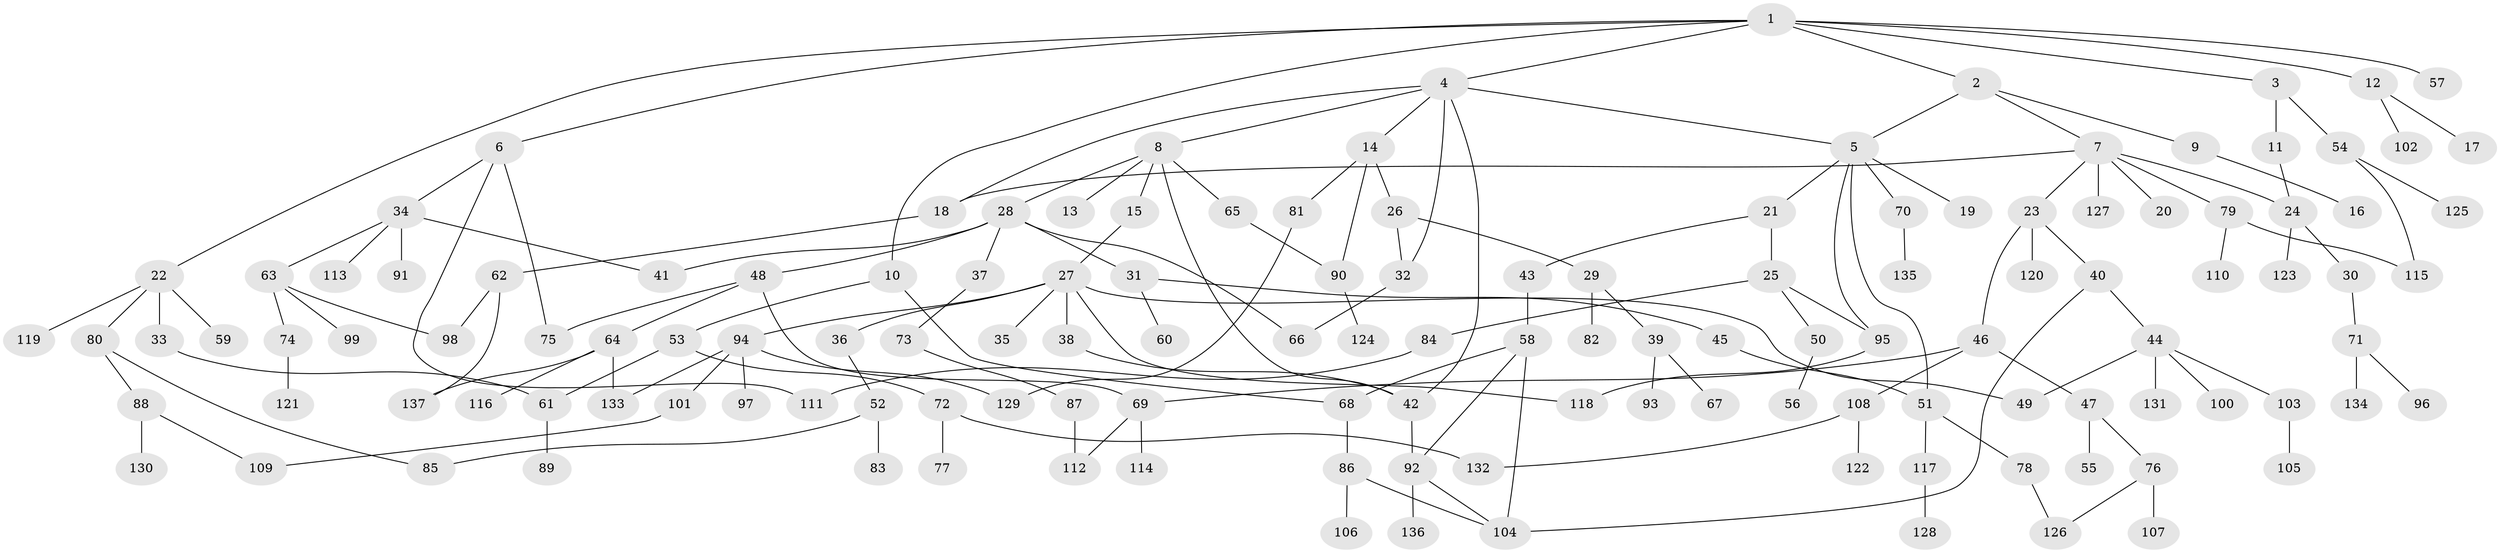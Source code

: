 // coarse degree distribution, {7: 0.023255813953488372, 5: 0.06976744186046512, 3: 0.32558139534883723, 8: 0.023255813953488372, 4: 0.20930232558139536, 1: 0.13953488372093023, 10: 0.023255813953488372, 2: 0.18604651162790697}
// Generated by graph-tools (version 1.1) at 2025/48/03/04/25 22:48:38]
// undirected, 137 vertices, 168 edges
graph export_dot {
  node [color=gray90,style=filled];
  1;
  2;
  3;
  4;
  5;
  6;
  7;
  8;
  9;
  10;
  11;
  12;
  13;
  14;
  15;
  16;
  17;
  18;
  19;
  20;
  21;
  22;
  23;
  24;
  25;
  26;
  27;
  28;
  29;
  30;
  31;
  32;
  33;
  34;
  35;
  36;
  37;
  38;
  39;
  40;
  41;
  42;
  43;
  44;
  45;
  46;
  47;
  48;
  49;
  50;
  51;
  52;
  53;
  54;
  55;
  56;
  57;
  58;
  59;
  60;
  61;
  62;
  63;
  64;
  65;
  66;
  67;
  68;
  69;
  70;
  71;
  72;
  73;
  74;
  75;
  76;
  77;
  78;
  79;
  80;
  81;
  82;
  83;
  84;
  85;
  86;
  87;
  88;
  89;
  90;
  91;
  92;
  93;
  94;
  95;
  96;
  97;
  98;
  99;
  100;
  101;
  102;
  103;
  104;
  105;
  106;
  107;
  108;
  109;
  110;
  111;
  112;
  113;
  114;
  115;
  116;
  117;
  118;
  119;
  120;
  121;
  122;
  123;
  124;
  125;
  126;
  127;
  128;
  129;
  130;
  131;
  132;
  133;
  134;
  135;
  136;
  137;
  1 -- 2;
  1 -- 3;
  1 -- 4;
  1 -- 6;
  1 -- 10;
  1 -- 12;
  1 -- 22;
  1 -- 57;
  2 -- 7;
  2 -- 9;
  2 -- 5;
  3 -- 11;
  3 -- 54;
  4 -- 5;
  4 -- 8;
  4 -- 14;
  4 -- 32;
  4 -- 42;
  4 -- 18;
  5 -- 19;
  5 -- 21;
  5 -- 70;
  5 -- 51;
  5 -- 95;
  6 -- 34;
  6 -- 111;
  6 -- 75;
  7 -- 18;
  7 -- 20;
  7 -- 23;
  7 -- 24;
  7 -- 79;
  7 -- 127;
  8 -- 13;
  8 -- 15;
  8 -- 28;
  8 -- 65;
  8 -- 42;
  9 -- 16;
  10 -- 53;
  10 -- 68;
  11 -- 24;
  12 -- 17;
  12 -- 102;
  14 -- 26;
  14 -- 81;
  14 -- 90;
  15 -- 27;
  18 -- 62;
  21 -- 25;
  21 -- 43;
  22 -- 33;
  22 -- 59;
  22 -- 80;
  22 -- 119;
  23 -- 40;
  23 -- 46;
  23 -- 120;
  24 -- 30;
  24 -- 123;
  25 -- 50;
  25 -- 84;
  25 -- 95;
  26 -- 29;
  26 -- 32;
  27 -- 35;
  27 -- 36;
  27 -- 38;
  27 -- 49;
  27 -- 94;
  27 -- 118;
  28 -- 31;
  28 -- 37;
  28 -- 41;
  28 -- 48;
  28 -- 66;
  29 -- 39;
  29 -- 82;
  30 -- 71;
  31 -- 45;
  31 -- 60;
  32 -- 66;
  33 -- 61;
  34 -- 63;
  34 -- 91;
  34 -- 113;
  34 -- 41;
  36 -- 52;
  37 -- 73;
  38 -- 42;
  39 -- 67;
  39 -- 93;
  40 -- 44;
  40 -- 104;
  42 -- 92;
  43 -- 58;
  44 -- 100;
  44 -- 103;
  44 -- 131;
  44 -- 49;
  45 -- 51;
  46 -- 47;
  46 -- 108;
  46 -- 69;
  47 -- 55;
  47 -- 76;
  48 -- 64;
  48 -- 69;
  48 -- 75;
  50 -- 56;
  51 -- 78;
  51 -- 117;
  52 -- 83;
  52 -- 85;
  53 -- 72;
  53 -- 61;
  54 -- 125;
  54 -- 115;
  58 -- 104;
  58 -- 92;
  58 -- 68;
  61 -- 89;
  62 -- 137;
  62 -- 98;
  63 -- 74;
  63 -- 98;
  63 -- 99;
  64 -- 116;
  64 -- 133;
  64 -- 137;
  65 -- 90;
  68 -- 86;
  69 -- 112;
  69 -- 114;
  70 -- 135;
  71 -- 96;
  71 -- 134;
  72 -- 77;
  72 -- 132;
  73 -- 87;
  74 -- 121;
  76 -- 107;
  76 -- 126;
  78 -- 126;
  79 -- 110;
  79 -- 115;
  80 -- 85;
  80 -- 88;
  81 -- 129;
  84 -- 111;
  86 -- 106;
  86 -- 104;
  87 -- 112;
  88 -- 109;
  88 -- 130;
  90 -- 124;
  92 -- 104;
  92 -- 136;
  94 -- 97;
  94 -- 101;
  94 -- 129;
  94 -- 133;
  95 -- 118;
  101 -- 109;
  103 -- 105;
  108 -- 122;
  108 -- 132;
  117 -- 128;
}
